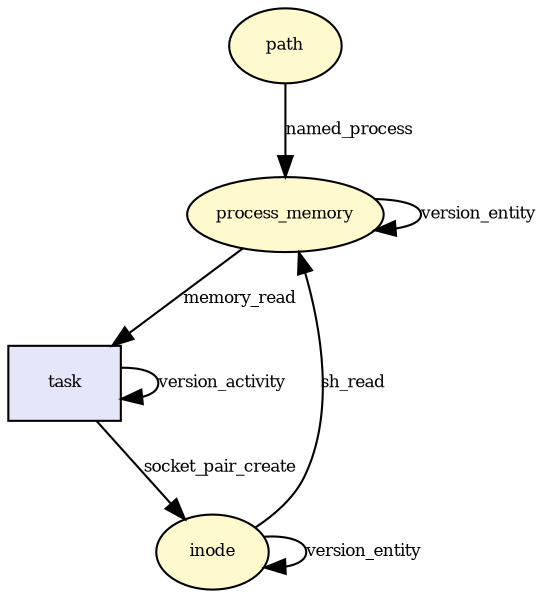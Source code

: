 digraph RGL__DirectedAdjacencyGraph {path[fontsize = 8,label = "path",shape = ellipse, fillcolor="#fffacd", style = filled]

process_memory[fontsize = 8,label = "process_memory",shape = ellipse, fillcolor="#fffacd", style = filled]

path -> process_memory[fontsize = 8,label = "named_process"]

task[fontsize = 8,label = "task",shape = rectangle, fillcolor="#e6e6fa", style = filled]

process_memory -> task[fontsize = 8,label = "memory_read"]

inode[fontsize = 8,label = "inode",shape = ellipse, fillcolor="#fffacd", style = filled]

task -> inode[fontsize = 8,label = "socket_pair_create"]

task -> task[fontsize = 8,label = "version_activity"]

inode -> inode[fontsize = 8,label = "version_entity"]

inode -> process_memory[fontsize = 8,label = "sh_read"]

process_memory -> process_memory[fontsize = 8,label = "version_entity"]

}